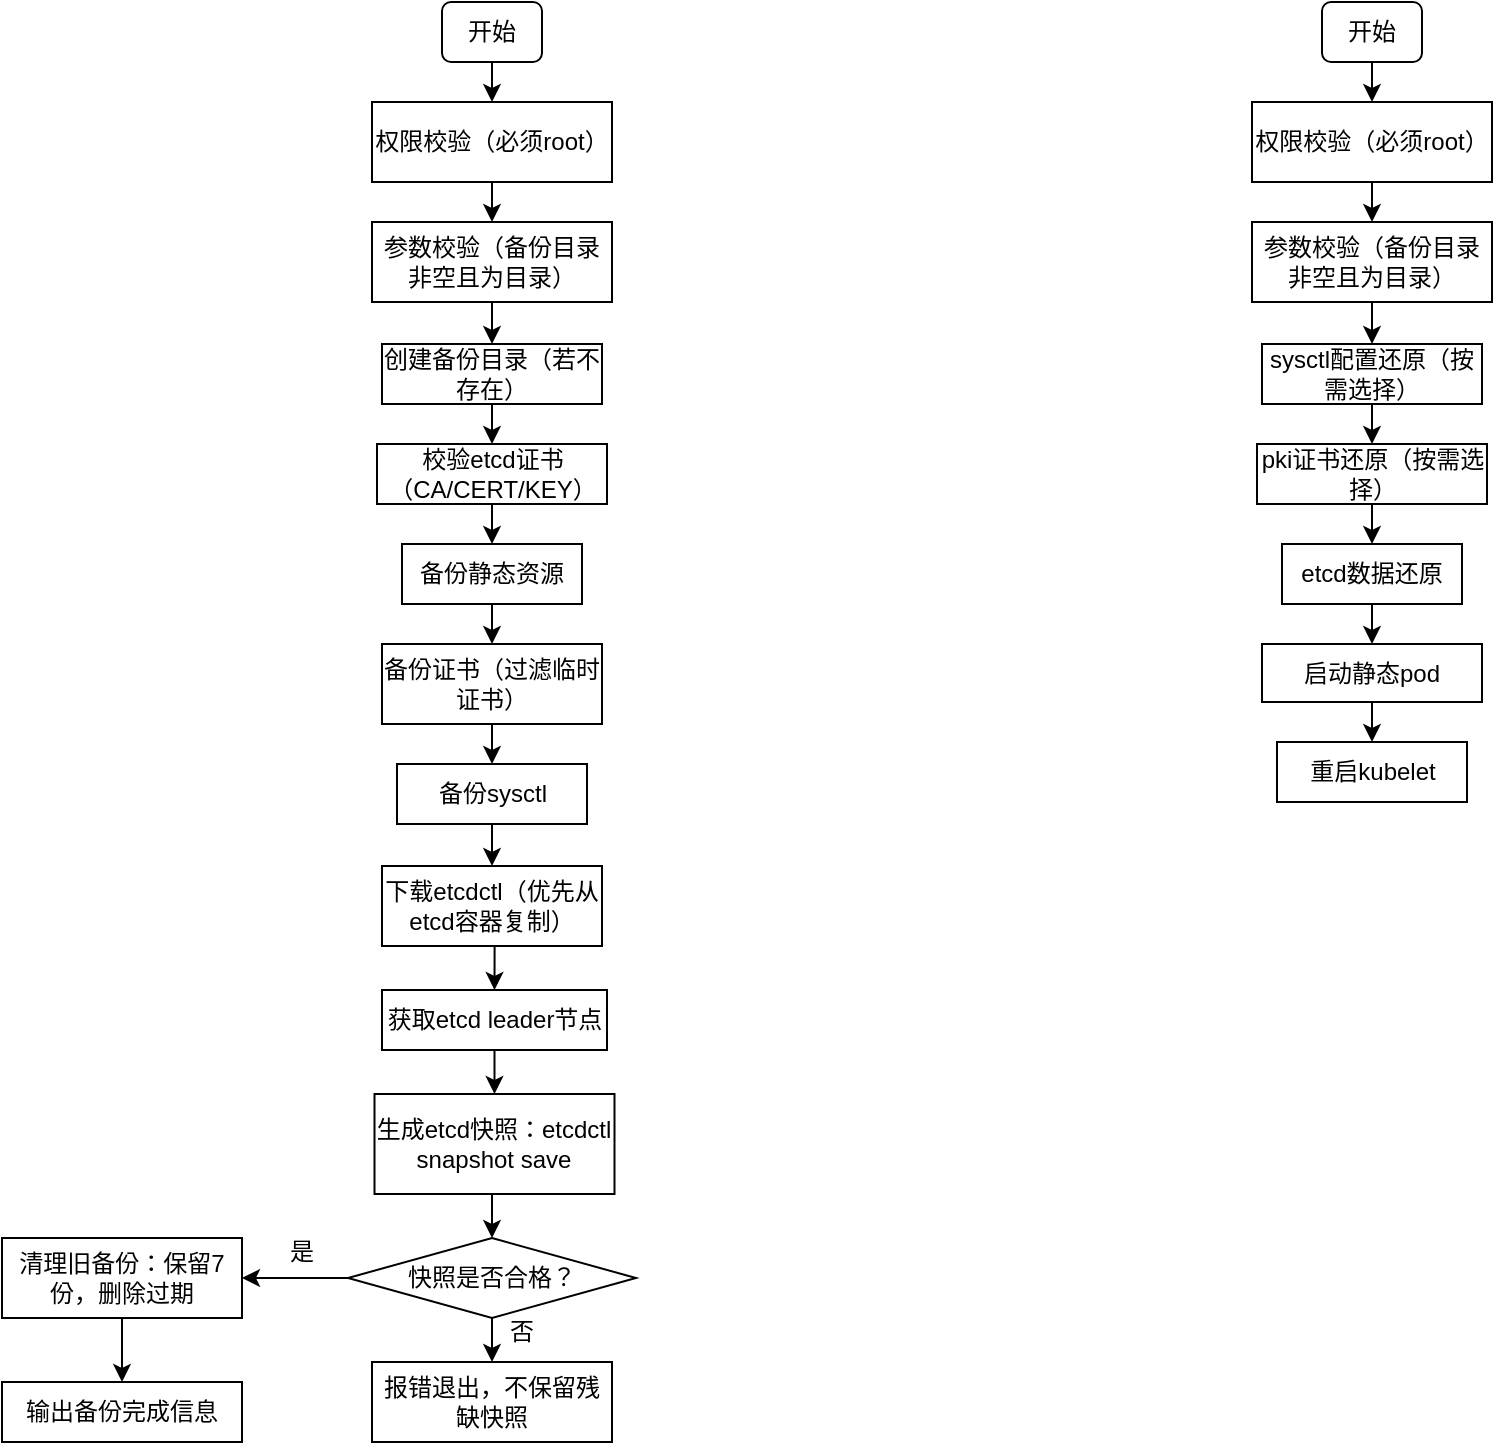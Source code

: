 <mxfile version="28.1.2">
  <diagram name="第 1 页" id="U0uOcqRG8GNlKtJaIPhw">
    <mxGraphModel dx="1426" dy="742" grid="1" gridSize="10" guides="1" tooltips="1" connect="1" arrows="1" fold="1" page="1" pageScale="1" pageWidth="827" pageHeight="1169" math="0" shadow="0">
      <root>
        <mxCell id="0" />
        <mxCell id="1" parent="0" />
        <mxCell id="KbwZRLSUFnYCzwGKm3R8-19" style="edgeStyle=orthogonalEdgeStyle;rounded=0;orthogonalLoop=1;jettySize=auto;html=1;exitX=0.5;exitY=1;exitDx=0;exitDy=0;entryX=0.5;entryY=0;entryDx=0;entryDy=0;" parent="1" source="KbwZRLSUFnYCzwGKm3R8-1" target="KbwZRLSUFnYCzwGKm3R8-2" edge="1">
          <mxGeometry relative="1" as="geometry" />
        </mxCell>
        <mxCell id="KbwZRLSUFnYCzwGKm3R8-1" value="开始" style="rounded=1;whiteSpace=wrap;html=1;" parent="1" vertex="1">
          <mxGeometry x="440" y="120" width="50" height="30" as="geometry" />
        </mxCell>
        <mxCell id="KbwZRLSUFnYCzwGKm3R8-20" style="edgeStyle=orthogonalEdgeStyle;rounded=0;orthogonalLoop=1;jettySize=auto;html=1;exitX=0.5;exitY=1;exitDx=0;exitDy=0;entryX=0.5;entryY=0;entryDx=0;entryDy=0;" parent="1" source="KbwZRLSUFnYCzwGKm3R8-2" target="KbwZRLSUFnYCzwGKm3R8-3" edge="1">
          <mxGeometry relative="1" as="geometry" />
        </mxCell>
        <mxCell id="KbwZRLSUFnYCzwGKm3R8-2" value="权限校验（必须root）" style="rounded=0;whiteSpace=wrap;html=1;" parent="1" vertex="1">
          <mxGeometry x="405" y="170" width="120" height="40" as="geometry" />
        </mxCell>
        <mxCell id="KbwZRLSUFnYCzwGKm3R8-21" style="edgeStyle=orthogonalEdgeStyle;rounded=0;orthogonalLoop=1;jettySize=auto;html=1;exitX=0.5;exitY=1;exitDx=0;exitDy=0;entryX=0.5;entryY=0;entryDx=0;entryDy=0;" parent="1" source="KbwZRLSUFnYCzwGKm3R8-3" target="KbwZRLSUFnYCzwGKm3R8-4" edge="1">
          <mxGeometry relative="1" as="geometry" />
        </mxCell>
        <mxCell id="KbwZRLSUFnYCzwGKm3R8-3" value="参数校验（备份目录非空且为目录）" style="rounded=0;whiteSpace=wrap;html=1;" parent="1" vertex="1">
          <mxGeometry x="405" y="230" width="120" height="40" as="geometry" />
        </mxCell>
        <mxCell id="KbwZRLSUFnYCzwGKm3R8-22" style="edgeStyle=orthogonalEdgeStyle;rounded=0;orthogonalLoop=1;jettySize=auto;html=1;exitX=0.5;exitY=1;exitDx=0;exitDy=0;entryX=0.5;entryY=0;entryDx=0;entryDy=0;" parent="1" source="KbwZRLSUFnYCzwGKm3R8-4" target="KbwZRLSUFnYCzwGKm3R8-5" edge="1">
          <mxGeometry relative="1" as="geometry" />
        </mxCell>
        <mxCell id="KbwZRLSUFnYCzwGKm3R8-4" value="创建备份目录（若不存在）" style="rounded=0;whiteSpace=wrap;html=1;" parent="1" vertex="1">
          <mxGeometry x="410" y="291" width="110" height="30" as="geometry" />
        </mxCell>
        <mxCell id="KbwZRLSUFnYCzwGKm3R8-23" style="edgeStyle=orthogonalEdgeStyle;rounded=0;orthogonalLoop=1;jettySize=auto;html=1;exitX=0.5;exitY=1;exitDx=0;exitDy=0;entryX=0.5;entryY=0;entryDx=0;entryDy=0;" parent="1" source="KbwZRLSUFnYCzwGKm3R8-5" target="KbwZRLSUFnYCzwGKm3R8-7" edge="1">
          <mxGeometry relative="1" as="geometry" />
        </mxCell>
        <mxCell id="KbwZRLSUFnYCzwGKm3R8-5" value="校验etcd证书（CA/CERT/KEY）" style="rounded=0;whiteSpace=wrap;html=1;" parent="1" vertex="1">
          <mxGeometry x="407.5" y="341" width="115" height="30" as="geometry" />
        </mxCell>
        <mxCell id="KbwZRLSUFnYCzwGKm3R8-24" style="edgeStyle=orthogonalEdgeStyle;rounded=0;orthogonalLoop=1;jettySize=auto;html=1;exitX=0.5;exitY=1;exitDx=0;exitDy=0;entryX=0.5;entryY=0;entryDx=0;entryDy=0;" parent="1" source="KbwZRLSUFnYCzwGKm3R8-7" target="KbwZRLSUFnYCzwGKm3R8-8" edge="1">
          <mxGeometry relative="1" as="geometry" />
        </mxCell>
        <mxCell id="KbwZRLSUFnYCzwGKm3R8-7" value="备份静态资源" style="rounded=0;whiteSpace=wrap;html=1;" parent="1" vertex="1">
          <mxGeometry x="420" y="391" width="90" height="30" as="geometry" />
        </mxCell>
        <mxCell id="KbwZRLSUFnYCzwGKm3R8-25" style="edgeStyle=orthogonalEdgeStyle;rounded=0;orthogonalLoop=1;jettySize=auto;html=1;exitX=0.5;exitY=1;exitDx=0;exitDy=0;entryX=0.5;entryY=0;entryDx=0;entryDy=0;" parent="1" source="KbwZRLSUFnYCzwGKm3R8-8" target="KbwZRLSUFnYCzwGKm3R8-9" edge="1">
          <mxGeometry relative="1" as="geometry" />
        </mxCell>
        <mxCell id="KbwZRLSUFnYCzwGKm3R8-8" value="备份证书（过滤临时证书）" style="rounded=0;whiteSpace=wrap;html=1;" parent="1" vertex="1">
          <mxGeometry x="410" y="441" width="110" height="40" as="geometry" />
        </mxCell>
        <mxCell id="KbwZRLSUFnYCzwGKm3R8-27" style="edgeStyle=orthogonalEdgeStyle;rounded=0;orthogonalLoop=1;jettySize=auto;html=1;exitX=0.5;exitY=1;exitDx=0;exitDy=0;entryX=0.5;entryY=0;entryDx=0;entryDy=0;" parent="1" source="KbwZRLSUFnYCzwGKm3R8-9" target="KbwZRLSUFnYCzwGKm3R8-10" edge="1">
          <mxGeometry relative="1" as="geometry" />
        </mxCell>
        <mxCell id="KbwZRLSUFnYCzwGKm3R8-9" value="备份sysctl" style="rounded=0;whiteSpace=wrap;html=1;" parent="1" vertex="1">
          <mxGeometry x="417.5" y="501" width="95" height="30" as="geometry" />
        </mxCell>
        <mxCell id="KbwZRLSUFnYCzwGKm3R8-28" style="edgeStyle=orthogonalEdgeStyle;rounded=0;orthogonalLoop=1;jettySize=auto;html=1;exitX=0.5;exitY=1;exitDx=0;exitDy=0;entryX=0.5;entryY=0;entryDx=0;entryDy=0;" parent="1" source="KbwZRLSUFnYCzwGKm3R8-10" target="KbwZRLSUFnYCzwGKm3R8-11" edge="1">
          <mxGeometry relative="1" as="geometry" />
        </mxCell>
        <mxCell id="KbwZRLSUFnYCzwGKm3R8-10" value="下载etcdctl（优先从etcd容器复制）" style="rounded=0;whiteSpace=wrap;html=1;" parent="1" vertex="1">
          <mxGeometry x="410" y="552" width="110" height="40" as="geometry" />
        </mxCell>
        <mxCell id="KbwZRLSUFnYCzwGKm3R8-29" style="edgeStyle=orthogonalEdgeStyle;rounded=0;orthogonalLoop=1;jettySize=auto;html=1;exitX=0.5;exitY=1;exitDx=0;exitDy=0;entryX=0.5;entryY=0;entryDx=0;entryDy=0;" parent="1" source="KbwZRLSUFnYCzwGKm3R8-11" target="KbwZRLSUFnYCzwGKm3R8-12" edge="1">
          <mxGeometry relative="1" as="geometry" />
        </mxCell>
        <mxCell id="KbwZRLSUFnYCzwGKm3R8-11" value="获取etcd leader节点" style="rounded=0;whiteSpace=wrap;html=1;" parent="1" vertex="1">
          <mxGeometry x="410" y="614" width="112.5" height="30" as="geometry" />
        </mxCell>
        <mxCell id="KbwZRLSUFnYCzwGKm3R8-30" style="edgeStyle=orthogonalEdgeStyle;rounded=0;orthogonalLoop=1;jettySize=auto;html=1;exitX=0.5;exitY=1;exitDx=0;exitDy=0;entryX=0.5;entryY=0;entryDx=0;entryDy=0;" parent="1" source="KbwZRLSUFnYCzwGKm3R8-12" target="KbwZRLSUFnYCzwGKm3R8-15" edge="1">
          <mxGeometry relative="1" as="geometry" />
        </mxCell>
        <mxCell id="KbwZRLSUFnYCzwGKm3R8-12" value="生成etcd快照：etcdctl snapshot save" style="rounded=0;whiteSpace=wrap;html=1;" parent="1" vertex="1">
          <mxGeometry x="406.25" y="666" width="120" height="50" as="geometry" />
        </mxCell>
        <mxCell id="KbwZRLSUFnYCzwGKm3R8-31" style="edgeStyle=orthogonalEdgeStyle;rounded=0;orthogonalLoop=1;jettySize=auto;html=1;exitX=0.5;exitY=1;exitDx=0;exitDy=0;entryX=0.5;entryY=0;entryDx=0;entryDy=0;" parent="1" source="KbwZRLSUFnYCzwGKm3R8-15" target="KbwZRLSUFnYCzwGKm3R8-17" edge="1">
          <mxGeometry relative="1" as="geometry" />
        </mxCell>
        <mxCell id="KbwZRLSUFnYCzwGKm3R8-32" style="edgeStyle=orthogonalEdgeStyle;rounded=0;orthogonalLoop=1;jettySize=auto;html=1;exitX=0;exitY=0.5;exitDx=0;exitDy=0;entryX=1;entryY=0.5;entryDx=0;entryDy=0;" parent="1" source="KbwZRLSUFnYCzwGKm3R8-15" target="KbwZRLSUFnYCzwGKm3R8-16" edge="1">
          <mxGeometry relative="1" as="geometry" />
        </mxCell>
        <mxCell id="KbwZRLSUFnYCzwGKm3R8-15" value="快照是否合格？" style="rhombus;whiteSpace=wrap;html=1;" parent="1" vertex="1">
          <mxGeometry x="393" y="738" width="144" height="40" as="geometry" />
        </mxCell>
        <mxCell id="KbwZRLSUFnYCzwGKm3R8-33" style="edgeStyle=orthogonalEdgeStyle;rounded=0;orthogonalLoop=1;jettySize=auto;html=1;exitX=0.5;exitY=1;exitDx=0;exitDy=0;entryX=0.5;entryY=0;entryDx=0;entryDy=0;" parent="1" source="KbwZRLSUFnYCzwGKm3R8-16" target="KbwZRLSUFnYCzwGKm3R8-18" edge="1">
          <mxGeometry relative="1" as="geometry" />
        </mxCell>
        <mxCell id="KbwZRLSUFnYCzwGKm3R8-16" value="清理旧备份：保留7份，删除过期" style="rounded=0;whiteSpace=wrap;html=1;" parent="1" vertex="1">
          <mxGeometry x="220" y="738" width="120" height="40" as="geometry" />
        </mxCell>
        <mxCell id="KbwZRLSUFnYCzwGKm3R8-17" value="报错退出，不保留残缺快照" style="rounded=0;whiteSpace=wrap;html=1;" parent="1" vertex="1">
          <mxGeometry x="405" y="800" width="120" height="40" as="geometry" />
        </mxCell>
        <mxCell id="KbwZRLSUFnYCzwGKm3R8-18" value="输出备份完成信息" style="rounded=0;whiteSpace=wrap;html=1;" parent="1" vertex="1">
          <mxGeometry x="220" y="810" width="120" height="30" as="geometry" />
        </mxCell>
        <mxCell id="KbwZRLSUFnYCzwGKm3R8-34" value="是" style="text;html=1;align=center;verticalAlign=middle;whiteSpace=wrap;rounded=0;" parent="1" vertex="1">
          <mxGeometry x="340" y="730" width="60" height="30" as="geometry" />
        </mxCell>
        <mxCell id="KbwZRLSUFnYCzwGKm3R8-35" value="否" style="text;html=1;align=center;verticalAlign=middle;whiteSpace=wrap;rounded=0;" parent="1" vertex="1">
          <mxGeometry x="450" y="770" width="60" height="30" as="geometry" />
        </mxCell>
        <mxCell id="KbwZRLSUFnYCzwGKm3R8-36" style="edgeStyle=orthogonalEdgeStyle;rounded=0;orthogonalLoop=1;jettySize=auto;html=1;exitX=0.5;exitY=1;exitDx=0;exitDy=0;entryX=0.5;entryY=0;entryDx=0;entryDy=0;" parent="1" source="KbwZRLSUFnYCzwGKm3R8-37" target="KbwZRLSUFnYCzwGKm3R8-39" edge="1">
          <mxGeometry relative="1" as="geometry" />
        </mxCell>
        <mxCell id="KbwZRLSUFnYCzwGKm3R8-37" value="开始" style="rounded=1;whiteSpace=wrap;html=1;" parent="1" vertex="1">
          <mxGeometry x="880" y="120" width="50" height="30" as="geometry" />
        </mxCell>
        <mxCell id="KbwZRLSUFnYCzwGKm3R8-38" style="edgeStyle=orthogonalEdgeStyle;rounded=0;orthogonalLoop=1;jettySize=auto;html=1;exitX=0.5;exitY=1;exitDx=0;exitDy=0;entryX=0.5;entryY=0;entryDx=0;entryDy=0;" parent="1" source="KbwZRLSUFnYCzwGKm3R8-39" target="KbwZRLSUFnYCzwGKm3R8-41" edge="1">
          <mxGeometry relative="1" as="geometry" />
        </mxCell>
        <mxCell id="KbwZRLSUFnYCzwGKm3R8-39" value="权限校验（必须root）" style="rounded=0;whiteSpace=wrap;html=1;" parent="1" vertex="1">
          <mxGeometry x="845" y="170" width="120" height="40" as="geometry" />
        </mxCell>
        <mxCell id="KbwZRLSUFnYCzwGKm3R8-40" style="edgeStyle=orthogonalEdgeStyle;rounded=0;orthogonalLoop=1;jettySize=auto;html=1;exitX=0.5;exitY=1;exitDx=0;exitDy=0;entryX=0.5;entryY=0;entryDx=0;entryDy=0;" parent="1" source="KbwZRLSUFnYCzwGKm3R8-41" target="KbwZRLSUFnYCzwGKm3R8-43" edge="1">
          <mxGeometry relative="1" as="geometry" />
        </mxCell>
        <mxCell id="KbwZRLSUFnYCzwGKm3R8-41" value="参数校验（备份目录非空且为目录）" style="rounded=0;whiteSpace=wrap;html=1;" parent="1" vertex="1">
          <mxGeometry x="845" y="230" width="120" height="40" as="geometry" />
        </mxCell>
        <mxCell id="KbwZRLSUFnYCzwGKm3R8-42" style="edgeStyle=orthogonalEdgeStyle;rounded=0;orthogonalLoop=1;jettySize=auto;html=1;exitX=0.5;exitY=1;exitDx=0;exitDy=0;entryX=0.5;entryY=0;entryDx=0;entryDy=0;" parent="1" source="KbwZRLSUFnYCzwGKm3R8-43" target="KbwZRLSUFnYCzwGKm3R8-45" edge="1">
          <mxGeometry relative="1" as="geometry" />
        </mxCell>
        <mxCell id="KbwZRLSUFnYCzwGKm3R8-43" value="sysctl配置还原（按需选择）" style="rounded=0;whiteSpace=wrap;html=1;" parent="1" vertex="1">
          <mxGeometry x="850" y="291" width="110" height="30" as="geometry" />
        </mxCell>
        <mxCell id="KbwZRLSUFnYCzwGKm3R8-44" style="edgeStyle=orthogonalEdgeStyle;rounded=0;orthogonalLoop=1;jettySize=auto;html=1;exitX=0.5;exitY=1;exitDx=0;exitDy=0;entryX=0.5;entryY=0;entryDx=0;entryDy=0;" parent="1" source="KbwZRLSUFnYCzwGKm3R8-45" target="KbwZRLSUFnYCzwGKm3R8-47" edge="1">
          <mxGeometry relative="1" as="geometry" />
        </mxCell>
        <mxCell id="KbwZRLSUFnYCzwGKm3R8-45" value="pki证书还原（按需选择）" style="rounded=0;whiteSpace=wrap;html=1;" parent="1" vertex="1">
          <mxGeometry x="847.5" y="341" width="115" height="30" as="geometry" />
        </mxCell>
        <mxCell id="KbwZRLSUFnYCzwGKm3R8-46" style="edgeStyle=orthogonalEdgeStyle;rounded=0;orthogonalLoop=1;jettySize=auto;html=1;exitX=0.5;exitY=1;exitDx=0;exitDy=0;entryX=0.5;entryY=0;entryDx=0;entryDy=0;" parent="1" source="KbwZRLSUFnYCzwGKm3R8-47" target="KbwZRLSUFnYCzwGKm3R8-49" edge="1">
          <mxGeometry relative="1" as="geometry" />
        </mxCell>
        <mxCell id="KbwZRLSUFnYCzwGKm3R8-47" value="etcd数据还原" style="rounded=0;whiteSpace=wrap;html=1;" parent="1" vertex="1">
          <mxGeometry x="860" y="391" width="90" height="30" as="geometry" />
        </mxCell>
        <mxCell id="KbwZRLSUFnYCzwGKm3R8-48" style="edgeStyle=orthogonalEdgeStyle;rounded=0;orthogonalLoop=1;jettySize=auto;html=1;exitX=0.5;exitY=1;exitDx=0;exitDy=0;entryX=0.5;entryY=0;entryDx=0;entryDy=0;" parent="1" source="KbwZRLSUFnYCzwGKm3R8-49" target="KbwZRLSUFnYCzwGKm3R8-51" edge="1">
          <mxGeometry relative="1" as="geometry" />
        </mxCell>
        <mxCell id="KbwZRLSUFnYCzwGKm3R8-49" value="启动静态pod" style="rounded=0;whiteSpace=wrap;html=1;" parent="1" vertex="1">
          <mxGeometry x="850" y="441" width="110" height="29" as="geometry" />
        </mxCell>
        <mxCell id="KbwZRLSUFnYCzwGKm3R8-51" value="重启kubelet" style="rounded=0;whiteSpace=wrap;html=1;" parent="1" vertex="1">
          <mxGeometry x="857.5" y="490" width="95" height="30" as="geometry" />
        </mxCell>
      </root>
    </mxGraphModel>
  </diagram>
</mxfile>
